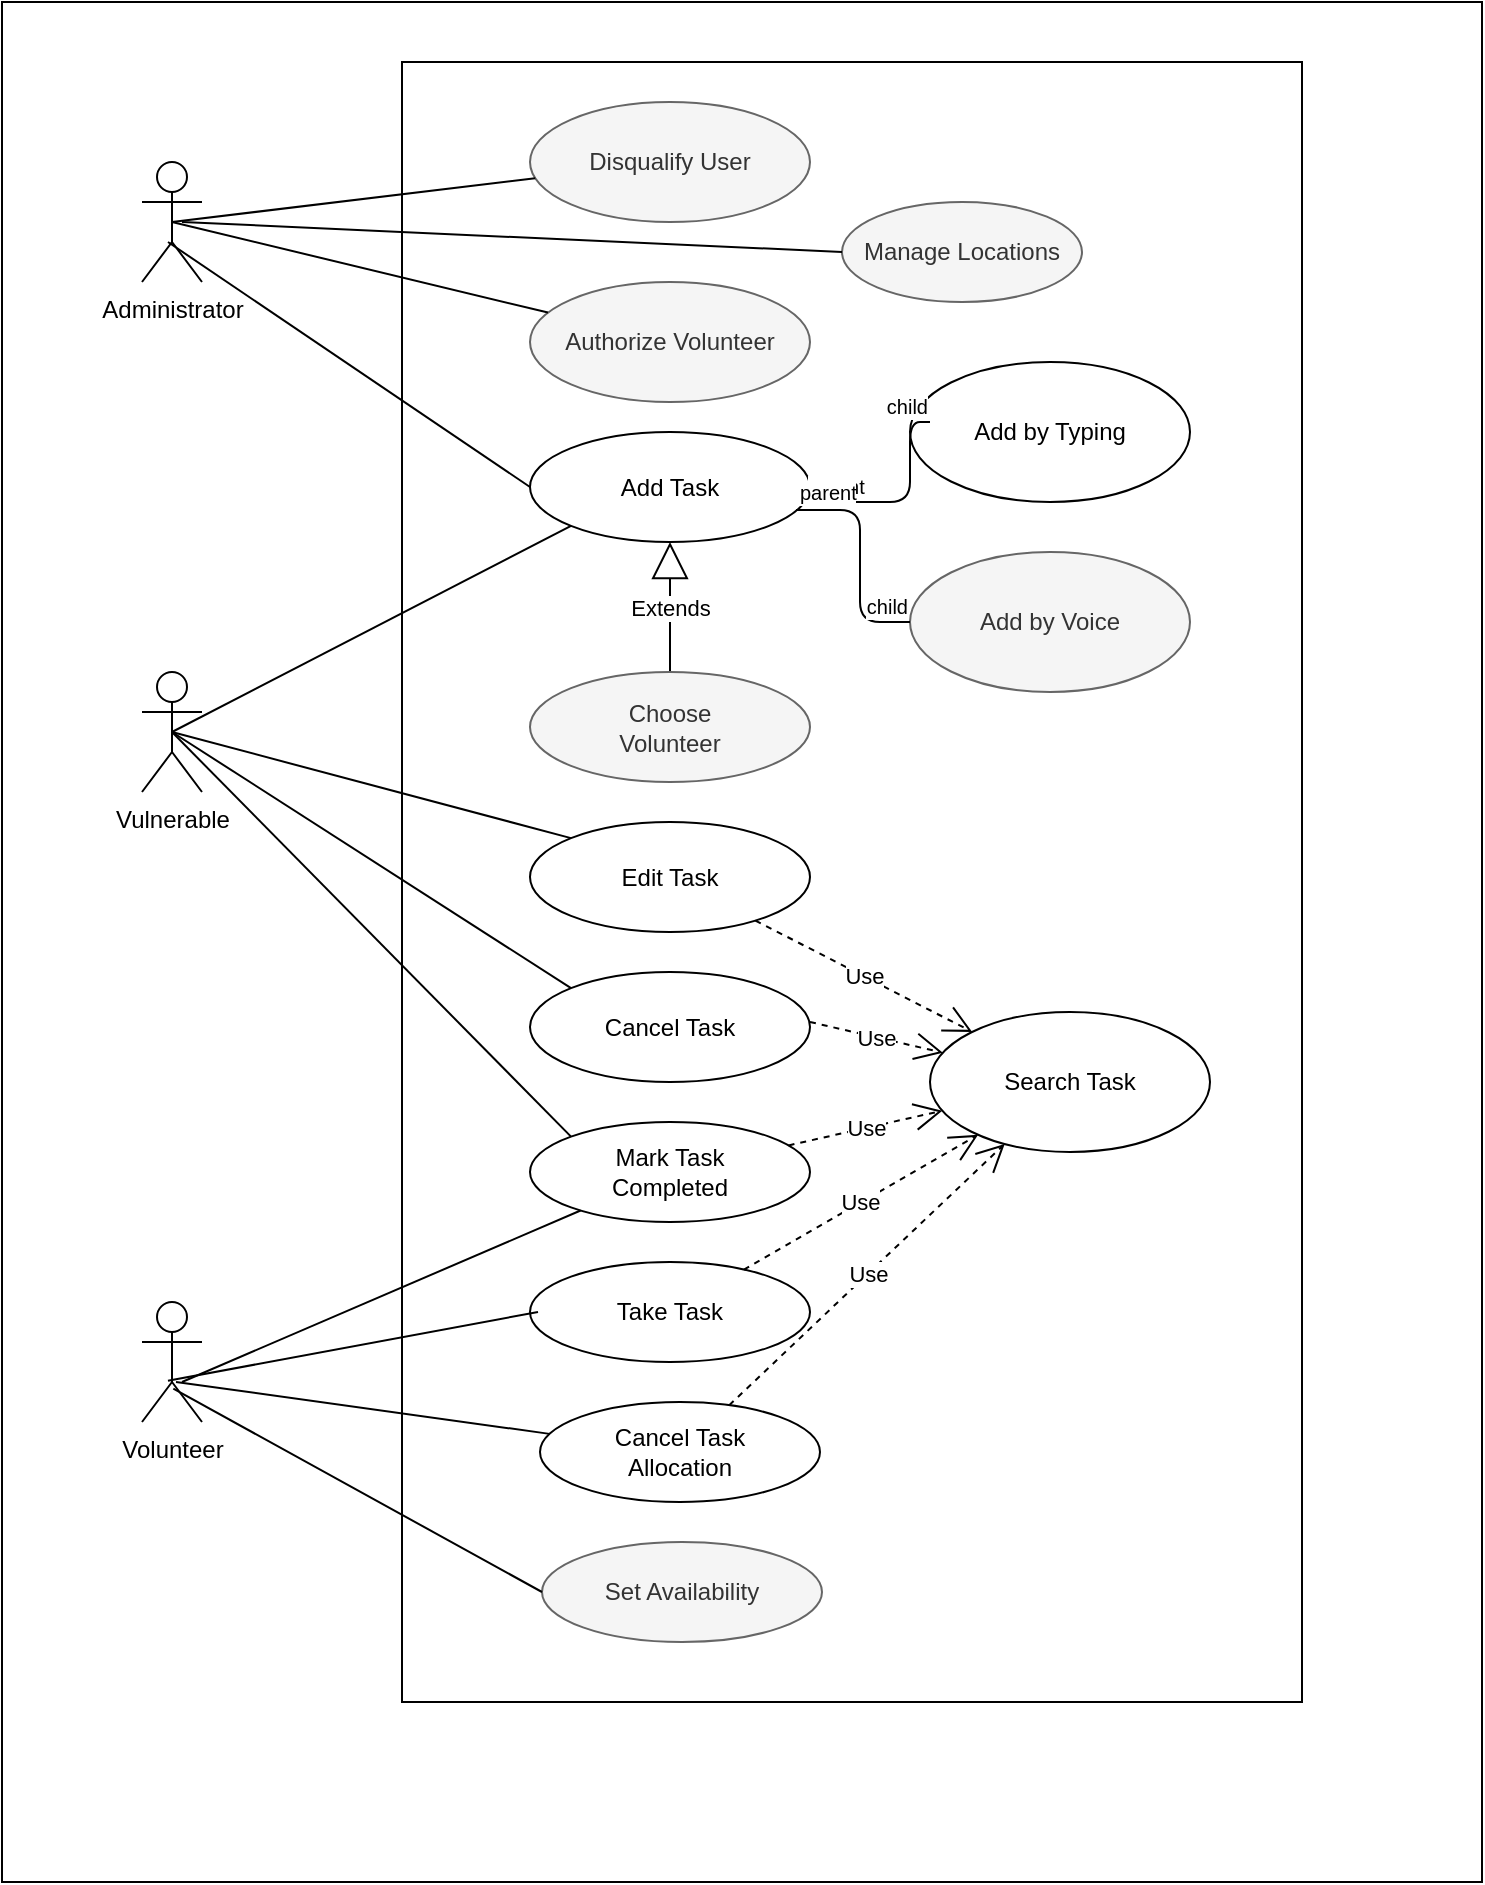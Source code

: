 <mxfile version="14.0.0" type="github">
  <diagram id="Rb-jxCFY0YKVdHYE9-5l" name="Page-1">
    <mxGraphModel dx="796" dy="463" grid="1" gridSize="10" guides="1" tooltips="1" connect="1" arrows="1" fold="1" page="1" pageScale="1" pageWidth="850" pageHeight="1100" math="0" shadow="0">
      <root>
        <mxCell id="0" />
        <mxCell id="1" parent="0" />
        <mxCell id="48" value="" style="rounded=0;whiteSpace=wrap;html=1;" parent="1" vertex="1">
          <mxGeometry x="60" y="20" width="740" height="940" as="geometry" />
        </mxCell>
        <mxCell id="29" value="" style="rounded=0;whiteSpace=wrap;html=1;" parent="1" vertex="1">
          <mxGeometry x="260" y="50" width="450" height="820" as="geometry" />
        </mxCell>
        <mxCell id="2" value="Authorize Volunteer" style="ellipse;whiteSpace=wrap;html=1;fillColor=#f5f5f5;strokeColor=#666666;fontColor=#333333;" parent="1" vertex="1">
          <mxGeometry x="324" y="160" width="140" height="60" as="geometry" />
        </mxCell>
        <mxCell id="3" value="Add Task" style="ellipse;whiteSpace=wrap;html=1;" parent="1" vertex="1">
          <mxGeometry x="324" y="235" width="140" height="55" as="geometry" />
        </mxCell>
        <mxCell id="4" value="Add by Typing" style="ellipse;whiteSpace=wrap;html=1;" parent="1" vertex="1">
          <mxGeometry x="514" y="200" width="140" height="70" as="geometry" />
        </mxCell>
        <mxCell id="5" value="Add by Voice" style="ellipse;whiteSpace=wrap;html=1;fillColor=#f5f5f5;strokeColor=#666666;fontColor=#333333;" parent="1" vertex="1">
          <mxGeometry x="514" y="295" width="140" height="70" as="geometry" />
        </mxCell>
        <mxCell id="6" value="" style="endArrow=none;html=1;edgeStyle=orthogonalEdgeStyle;" parent="1" source="3" edge="1">
          <mxGeometry relative="1" as="geometry">
            <mxPoint x="324" y="385" as="sourcePoint" />
            <mxPoint x="524" y="230" as="targetPoint" />
            <Array as="points">
              <mxPoint x="514" y="270" />
            </Array>
          </mxGeometry>
        </mxCell>
        <mxCell id="7" value="parent" style="resizable=0;html=1;align=left;verticalAlign=bottom;labelBackgroundColor=#ffffff;fontSize=10;" parent="6" connectable="0" vertex="1">
          <mxGeometry x="-1" relative="1" as="geometry" />
        </mxCell>
        <mxCell id="8" value="child" style="resizable=0;html=1;align=right;verticalAlign=bottom;labelBackgroundColor=#ffffff;fontSize=10;" parent="6" connectable="0" vertex="1">
          <mxGeometry x="1" relative="1" as="geometry" />
        </mxCell>
        <mxCell id="9" value="" style="endArrow=none;html=1;edgeStyle=orthogonalEdgeStyle;entryX=0;entryY=0.5;entryDx=0;entryDy=0;exitX=0.95;exitY=0.709;exitDx=0;exitDy=0;exitPerimeter=0;" parent="1" source="3" target="5" edge="1">
          <mxGeometry relative="1" as="geometry">
            <mxPoint x="384" y="315" as="sourcePoint" />
            <mxPoint x="524" y="330" as="targetPoint" />
          </mxGeometry>
        </mxCell>
        <mxCell id="10" value="parent" style="resizable=0;html=1;align=left;verticalAlign=bottom;labelBackgroundColor=#ffffff;fontSize=10;" parent="9" connectable="0" vertex="1">
          <mxGeometry x="-1" relative="1" as="geometry" />
        </mxCell>
        <mxCell id="11" value="child" style="resizable=0;html=1;align=right;verticalAlign=bottom;labelBackgroundColor=#ffffff;fontSize=10;" parent="9" connectable="0" vertex="1">
          <mxGeometry x="1" relative="1" as="geometry" />
        </mxCell>
        <mxCell id="12" value="Extends" style="endArrow=block;endSize=16;endFill=0;html=1;" parent="1" source="13" target="3" edge="1">
          <mxGeometry width="160" relative="1" as="geometry">
            <mxPoint x="324" y="385" as="sourcePoint" />
            <mxPoint x="484" y="385" as="targetPoint" />
            <Array as="points">
              <mxPoint x="394" y="355" />
            </Array>
          </mxGeometry>
        </mxCell>
        <mxCell id="13" value="Choose &lt;br&gt;Volunteer" style="ellipse;whiteSpace=wrap;html=1;direction=west;fillColor=#f5f5f5;strokeColor=#666666;fontColor=#333333;" parent="1" vertex="1">
          <mxGeometry x="324" y="355" width="140" height="55" as="geometry" />
        </mxCell>
        <mxCell id="14" value="Edit Task" style="ellipse;whiteSpace=wrap;html=1;" parent="1" vertex="1">
          <mxGeometry x="324" y="430" width="140" height="55" as="geometry" />
        </mxCell>
        <mxCell id="15" value="Cancel Task" style="ellipse;whiteSpace=wrap;html=1;" parent="1" vertex="1">
          <mxGeometry x="324" y="505" width="140" height="55" as="geometry" />
        </mxCell>
        <mxCell id="16" value="Mark Task &lt;br&gt;Completed" style="ellipse;whiteSpace=wrap;html=1;" parent="1" vertex="1">
          <mxGeometry x="324" y="580" width="140" height="50" as="geometry" />
        </mxCell>
        <mxCell id="17" value="Take Task" style="ellipse;whiteSpace=wrap;html=1;" parent="1" vertex="1">
          <mxGeometry x="324" y="650" width="140" height="50" as="geometry" />
        </mxCell>
        <mxCell id="18" value="Search Task" style="ellipse;whiteSpace=wrap;html=1;" parent="1" vertex="1">
          <mxGeometry x="524" y="525" width="140" height="70" as="geometry" />
        </mxCell>
        <mxCell id="20" value="Use" style="endArrow=open;endSize=12;dashed=1;html=1;" parent="1" source="16" target="18" edge="1">
          <mxGeometry width="160" relative="1" as="geometry">
            <mxPoint x="324" y="720" as="sourcePoint" />
            <mxPoint x="484" y="720" as="targetPoint" />
          </mxGeometry>
        </mxCell>
        <mxCell id="21" value="Use" style="endArrow=open;endSize=12;dashed=1;html=1;" parent="1" target="18" edge="1">
          <mxGeometry width="160" relative="1" as="geometry">
            <mxPoint x="464" y="530" as="sourcePoint" />
            <mxPoint x="544" y="532" as="targetPoint" />
          </mxGeometry>
        </mxCell>
        <mxCell id="22" value="Use" style="endArrow=open;endSize=12;dashed=1;html=1;" parent="1" source="14" target="18" edge="1">
          <mxGeometry width="160" relative="1" as="geometry">
            <mxPoint x="324" y="720" as="sourcePoint" />
            <mxPoint x="484" y="720" as="targetPoint" />
          </mxGeometry>
        </mxCell>
        <mxCell id="23" value="&lt;div&gt;Cancel Task&lt;/div&gt;&lt;div&gt;Allocation&lt;br&gt;&lt;/div&gt;" style="ellipse;whiteSpace=wrap;html=1;" parent="1" vertex="1">
          <mxGeometry x="329" y="720" width="140" height="50" as="geometry" />
        </mxCell>
        <mxCell id="24" value="Use" style="endArrow=open;endSize=12;dashed=1;html=1;" parent="1" source="23" target="18" edge="1">
          <mxGeometry width="160" relative="1" as="geometry">
            <mxPoint x="324" y="790" as="sourcePoint" />
            <mxPoint x="484" y="790" as="targetPoint" />
          </mxGeometry>
        </mxCell>
        <mxCell id="25" value="Use" style="endArrow=open;endSize=12;dashed=1;html=1;" parent="1" source="17" target="18" edge="1">
          <mxGeometry width="160" relative="1" as="geometry">
            <mxPoint x="444" y="744.5" as="sourcePoint" />
            <mxPoint x="604" y="744.5" as="targetPoint" />
          </mxGeometry>
        </mxCell>
        <mxCell id="27" value="Disqualify User" style="ellipse;whiteSpace=wrap;html=1;fillColor=#f5f5f5;strokeColor=#666666;fontColor=#333333;" parent="1" vertex="1">
          <mxGeometry x="324" y="70" width="140" height="60" as="geometry" />
        </mxCell>
        <mxCell id="28" value="Set Availability" style="ellipse;whiteSpace=wrap;html=1;fillColor=#f5f5f5;strokeColor=#666666;fontColor=#333333;" parent="1" vertex="1">
          <mxGeometry x="330" y="790" width="140" height="50" as="geometry" />
        </mxCell>
        <mxCell id="36" value="Administrator" style="shape=umlActor;verticalLabelPosition=bottom;labelBackgroundColor=#ffffff;verticalAlign=top;html=1;" parent="1" vertex="1">
          <mxGeometry x="130" y="100" width="30" height="60" as="geometry" />
        </mxCell>
        <mxCell id="37" value="Vulnerable" style="shape=umlActor;verticalLabelPosition=bottom;labelBackgroundColor=#ffffff;verticalAlign=top;html=1;" parent="1" vertex="1">
          <mxGeometry x="130" y="355" width="30" height="60" as="geometry" />
        </mxCell>
        <mxCell id="38" value="Volunteer&lt;br&gt;" style="shape=umlActor;verticalLabelPosition=bottom;labelBackgroundColor=#ffffff;verticalAlign=top;html=1;" parent="1" vertex="1">
          <mxGeometry x="130" y="670" width="30" height="60" as="geometry" />
        </mxCell>
        <mxCell id="39" value="" style="endArrow=none;html=1;entryX=0.5;entryY=0.5;entryDx=0;entryDy=0;entryPerimeter=0;" parent="1" source="27" target="36" edge="1">
          <mxGeometry width="50" height="50" relative="1" as="geometry">
            <mxPoint x="110" y="1000" as="sourcePoint" />
            <mxPoint x="160" y="950" as="targetPoint" />
          </mxGeometry>
        </mxCell>
        <mxCell id="40" value="" style="endArrow=none;html=1;entryX=0.5;entryY=0.5;entryDx=0;entryDy=0;entryPerimeter=0;" parent="1" source="2" target="36" edge="1">
          <mxGeometry width="50" height="50" relative="1" as="geometry">
            <mxPoint x="110" y="1000" as="sourcePoint" />
            <mxPoint x="160" y="950" as="targetPoint" />
          </mxGeometry>
        </mxCell>
        <mxCell id="41" value="" style="endArrow=none;html=1;entryX=0;entryY=1;entryDx=0;entryDy=0;exitX=0.5;exitY=0.5;exitDx=0;exitDy=0;exitPerimeter=0;" parent="1" source="37" target="3" edge="1">
          <mxGeometry width="50" height="50" relative="1" as="geometry">
            <mxPoint x="160" y="390" as="sourcePoint" />
            <mxPoint x="160" y="950" as="targetPoint" />
          </mxGeometry>
        </mxCell>
        <mxCell id="42" value="" style="endArrow=none;html=1;exitX=0.5;exitY=0.5;exitDx=0;exitDy=0;exitPerimeter=0;entryX=0;entryY=0;entryDx=0;entryDy=0;" parent="1" source="37" target="14" edge="1">
          <mxGeometry width="50" height="50" relative="1" as="geometry">
            <mxPoint x="110" y="1000" as="sourcePoint" />
            <mxPoint x="343" y="458" as="targetPoint" />
          </mxGeometry>
        </mxCell>
        <mxCell id="43" value="" style="endArrow=none;html=1;entryX=0.5;entryY=0.5;entryDx=0;entryDy=0;entryPerimeter=0;exitX=0;exitY=0;exitDx=0;exitDy=0;" parent="1" target="37" edge="1" source="15">
          <mxGeometry width="50" height="50" relative="1" as="geometry">
            <mxPoint x="330" y="533" as="sourcePoint" />
            <mxPoint x="160" y="390" as="targetPoint" />
          </mxGeometry>
        </mxCell>
        <mxCell id="44" value="" style="endArrow=none;html=1;entryX=0.5;entryY=0.5;entryDx=0;entryDy=0;entryPerimeter=0;exitX=0;exitY=0;exitDx=0;exitDy=0;" parent="1" source="16" target="37" edge="1">
          <mxGeometry width="50" height="50" relative="1" as="geometry">
            <mxPoint x="110" y="1000" as="sourcePoint" />
            <mxPoint x="160" y="950" as="targetPoint" />
          </mxGeometry>
        </mxCell>
        <mxCell id="45" value="" style="endArrow=none;html=1;entryX=0.433;entryY=0.656;entryDx=0;entryDy=0;entryPerimeter=0;" parent="1" target="38" edge="1">
          <mxGeometry width="50" height="50" relative="1" as="geometry">
            <mxPoint x="328" y="675" as="sourcePoint" />
            <mxPoint x="160" y="950" as="targetPoint" />
          </mxGeometry>
        </mxCell>
        <mxCell id="46" value="" style="endArrow=none;html=1;" parent="1" source="23" edge="1">
          <mxGeometry width="50" height="50" relative="1" as="geometry">
            <mxPoint x="110" y="1000" as="sourcePoint" />
            <mxPoint x="147" y="710" as="targetPoint" />
          </mxGeometry>
        </mxCell>
        <mxCell id="47" value="" style="endArrow=none;html=1;entryX=0.522;entryY=0.722;entryDx=0;entryDy=0;entryPerimeter=0;exitX=0;exitY=0.5;exitDx=0;exitDy=0;" parent="1" source="28" target="38" edge="1">
          <mxGeometry width="50" height="50" relative="1" as="geometry">
            <mxPoint x="110" y="1000" as="sourcePoint" />
            <mxPoint x="160" y="950" as="targetPoint" />
          </mxGeometry>
        </mxCell>
        <mxCell id="HbAhiPzKZpOCDjbjxP1k-49" value="" style="endArrow=none;html=1;exitX=0;exitY=0.5;exitDx=0;exitDy=0;entryX=0.433;entryY=0.667;entryDx=0;entryDy=0;entryPerimeter=0;" edge="1" parent="1" source="3" target="36">
          <mxGeometry width="50" height="50" relative="1" as="geometry">
            <mxPoint x="380" y="270" as="sourcePoint" />
            <mxPoint x="430" y="220" as="targetPoint" />
          </mxGeometry>
        </mxCell>
        <mxCell id="HbAhiPzKZpOCDjbjxP1k-50" value="" style="endArrow=none;html=1;" edge="1" parent="1" target="16">
          <mxGeometry width="50" height="50" relative="1" as="geometry">
            <mxPoint x="150" y="710" as="sourcePoint" />
            <mxPoint x="430" y="590" as="targetPoint" />
          </mxGeometry>
        </mxCell>
        <mxCell id="HbAhiPzKZpOCDjbjxP1k-51" value="Manage Locations" style="ellipse;whiteSpace=wrap;html=1;fillColor=#f5f5f5;strokeColor=#666666;fontColor=#333333;" vertex="1" parent="1">
          <mxGeometry x="480" y="120" width="120" height="50" as="geometry" />
        </mxCell>
        <mxCell id="HbAhiPzKZpOCDjbjxP1k-52" value="" style="endArrow=none;html=1;entryX=0;entryY=0.5;entryDx=0;entryDy=0;" edge="1" parent="1" target="HbAhiPzKZpOCDjbjxP1k-51">
          <mxGeometry width="50" height="50" relative="1" as="geometry">
            <mxPoint x="150" y="130" as="sourcePoint" />
            <mxPoint x="410" y="230" as="targetPoint" />
          </mxGeometry>
        </mxCell>
      </root>
    </mxGraphModel>
  </diagram>
</mxfile>
